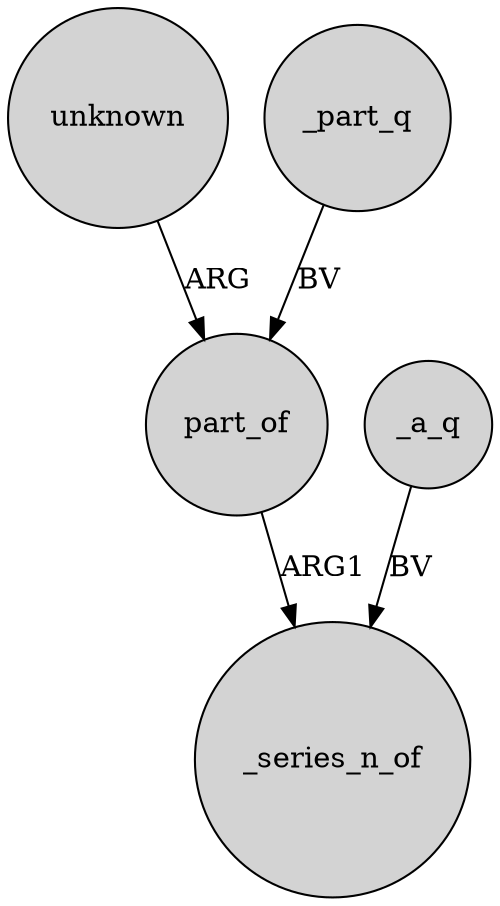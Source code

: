 digraph {
	node [shape=circle style=filled]
	unknown -> part_of [label=ARG]
	part_of -> _series_n_of [label=ARG1]
	_a_q -> _series_n_of [label=BV]
	_part_q -> part_of [label=BV]
}
